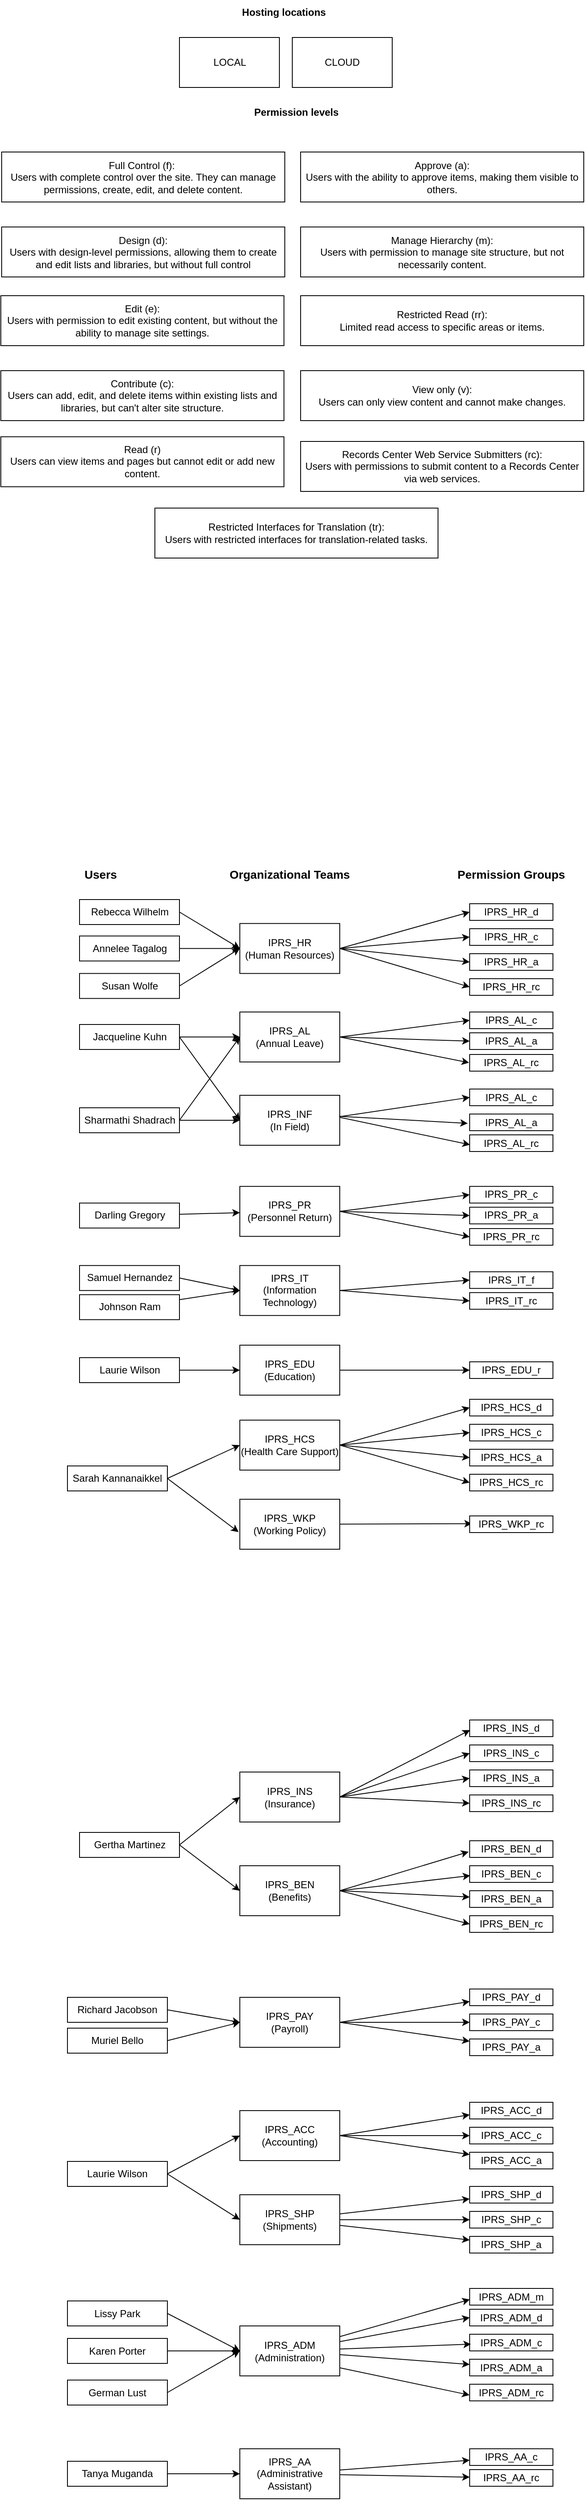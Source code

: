 <mxfile version="22.0.3" type="device">
  <diagram name="Page-1" id="D4wtFVfjafIrnCE79yRo">
    <mxGraphModel dx="1050" dy="655" grid="1" gridSize="10" guides="1" tooltips="1" connect="1" arrows="1" fold="1" page="1" pageScale="1" pageWidth="850" pageHeight="1100" math="0" shadow="0">
      <root>
        <mxCell id="0" />
        <mxCell id="1" parent="0" />
        <mxCell id="y3W_NTROxU9laTtbLP2f-2" value="Full Control (f):&amp;nbsp;&lt;br&gt;Users with complete control over the site. They can manage permissions, create, edit, and delete content." style="rounded=0;whiteSpace=wrap;html=1;" parent="1" vertex="1">
          <mxGeometry x="51" y="347.5" width="340" height="60" as="geometry" />
        </mxCell>
        <mxCell id="y3W_NTROxU9laTtbLP2f-3" value="Design (d):&lt;br&gt;Users with design-level permissions, allowing them to create and edit lists and libraries, but without full control" style="rounded=0;whiteSpace=wrap;html=1;" parent="1" vertex="1">
          <mxGeometry x="51" y="437.5" width="340" height="60" as="geometry" />
        </mxCell>
        <mxCell id="y3W_NTROxU9laTtbLP2f-4" value="Edit (e):&lt;br&gt;Users with permission to edit existing content, but without the ability to manage site settings." style="rounded=0;whiteSpace=wrap;html=1;" parent="1" vertex="1">
          <mxGeometry x="50" y="520" width="340" height="60" as="geometry" />
        </mxCell>
        <mxCell id="y3W_NTROxU9laTtbLP2f-5" value="Contribute (c):&lt;br&gt; Users can add, edit, and delete items within existing lists and libraries, but can&#39;t alter site structure." style="rounded=0;whiteSpace=wrap;html=1;" parent="1" vertex="1">
          <mxGeometry x="50" y="610" width="340" height="60" as="geometry" />
        </mxCell>
        <mxCell id="y3W_NTROxU9laTtbLP2f-6" value="Read (r)&lt;br&gt;Users can view items and pages but cannot edit or add new content." style="rounded=0;whiteSpace=wrap;html=1;" parent="1" vertex="1">
          <mxGeometry x="50" y="689.38" width="340" height="60" as="geometry" />
        </mxCell>
        <mxCell id="y3W_NTROxU9laTtbLP2f-7" value="Approve (a):&lt;br&gt;Users with the ability to approve items, making them visible to others." style="rounded=0;whiteSpace=wrap;html=1;" parent="1" vertex="1">
          <mxGeometry x="410" y="347.5" width="340" height="60" as="geometry" />
        </mxCell>
        <mxCell id="y3W_NTROxU9laTtbLP2f-8" value="Manage Hierarchy (m):&lt;br&gt;Users with permission to manage site structure, but not necessarily content." style="rounded=0;whiteSpace=wrap;html=1;" parent="1" vertex="1">
          <mxGeometry x="410" y="437.5" width="340" height="60" as="geometry" />
        </mxCell>
        <mxCell id="y3W_NTROxU9laTtbLP2f-9" value="Restricted Read (rr):&lt;br&gt;Limited read access to specific areas or items." style="rounded=0;whiteSpace=wrap;html=1;" parent="1" vertex="1">
          <mxGeometry x="410" y="520" width="340" height="60" as="geometry" />
        </mxCell>
        <mxCell id="y3W_NTROxU9laTtbLP2f-10" value="View only (v):&lt;br&gt;Users can only view content and cannot make changes." style="rounded=0;whiteSpace=wrap;html=1;" parent="1" vertex="1">
          <mxGeometry x="410" y="610" width="340" height="60" as="geometry" />
        </mxCell>
        <mxCell id="y3W_NTROxU9laTtbLP2f-11" value="Records Center Web Service Submitters (rc):&lt;br&gt;Users with permissions to submit content to a Records Center via web services." style="rounded=0;whiteSpace=wrap;html=1;" parent="1" vertex="1">
          <mxGeometry x="410" y="695" width="340" height="60" as="geometry" />
        </mxCell>
        <mxCell id="y3W_NTROxU9laTtbLP2f-12" value="Restricted Interfaces for Translation (tr):&lt;br&gt;Users with restricted interfaces for translation-related tasks." style="rounded=0;whiteSpace=wrap;html=1;" parent="1" vertex="1">
          <mxGeometry x="235" y="775" width="340" height="60" as="geometry" />
        </mxCell>
        <mxCell id="y3W_NTROxU9laTtbLP2f-79" style="rounded=0;orthogonalLoop=1;jettySize=auto;html=1;entryX=0;entryY=0.5;entryDx=0;entryDy=0;exitX=1;exitY=0.5;exitDx=0;exitDy=0;" parent="1" source="y3W_NTROxU9laTtbLP2f-18" target="y3W_NTROxU9laTtbLP2f-74" edge="1">
          <mxGeometry relative="1" as="geometry" />
        </mxCell>
        <mxCell id="y3W_NTROxU9laTtbLP2f-80" style="rounded=0;orthogonalLoop=1;jettySize=auto;html=1;exitX=1;exitY=0.5;exitDx=0;exitDy=0;entryX=0;entryY=0.5;entryDx=0;entryDy=0;entryPerimeter=0;" parent="1" source="y3W_NTROxU9laTtbLP2f-18" target="y3W_NTROxU9laTtbLP2f-75" edge="1">
          <mxGeometry relative="1" as="geometry">
            <mxPoint x="585" y="1295" as="targetPoint" />
          </mxGeometry>
        </mxCell>
        <mxCell id="y3W_NTROxU9laTtbLP2f-81" style="rounded=0;orthogonalLoop=1;jettySize=auto;html=1;entryX=0;entryY=0.5;entryDx=0;entryDy=0;exitX=1;exitY=0.5;exitDx=0;exitDy=0;entryPerimeter=0;" parent="1" source="y3W_NTROxU9laTtbLP2f-18" target="y3W_NTROxU9laTtbLP2f-76" edge="1">
          <mxGeometry relative="1" as="geometry" />
        </mxCell>
        <mxCell id="y3W_NTROxU9laTtbLP2f-18" value="IPRS_HR&lt;br&gt;(Human Resources)" style="rounded=0;whiteSpace=wrap;html=1;points=[[0,0.5,0,0,0],[1,0.5,0,0,0]];" parent="1" vertex="1">
          <mxGeometry x="337" y="1273.75" width="120" height="60" as="geometry" />
        </mxCell>
        <mxCell id="y3W_NTROxU9laTtbLP2f-19" value="Permission levels" style="text;html=1;strokeColor=none;fillColor=none;align=center;verticalAlign=middle;whiteSpace=wrap;rounded=0;fontStyle=1" parent="1" vertex="1">
          <mxGeometry x="345" y="285" width="120" height="30" as="geometry" />
        </mxCell>
        <mxCell id="y3W_NTROxU9laTtbLP2f-21" value="Organizational Teams" style="text;html=1;strokeColor=none;fillColor=none;align=center;verticalAlign=middle;whiteSpace=wrap;rounded=0;fontStyle=1;fontSize=14;" parent="1" vertex="1">
          <mxGeometry x="322" y="1200" width="150" height="30" as="geometry" />
        </mxCell>
        <mxCell id="y3W_NTROxU9laTtbLP2f-22" value="IPRS_AL&lt;br&gt;(Annual Leave)" style="rounded=0;whiteSpace=wrap;html=1;points=[[0,0.5,0,0,0],[1,0.5,0,0,0]];" parent="1" vertex="1">
          <mxGeometry x="337" y="1380" width="120" height="60" as="geometry" />
        </mxCell>
        <mxCell id="y3W_NTROxU9laTtbLP2f-102" style="rounded=0;orthogonalLoop=1;jettySize=auto;html=1;entryX=0;entryY=0.5;entryDx=0;entryDy=0;exitX=1;exitY=0.5;exitDx=0;exitDy=0;" parent="1" source="y3W_NTROxU9laTtbLP2f-24" target="y3W_NTROxU9laTtbLP2f-99" edge="1">
          <mxGeometry relative="1" as="geometry">
            <mxPoint x="458" y="1690" as="sourcePoint" />
          </mxGeometry>
        </mxCell>
        <mxCell id="y3W_NTROxU9laTtbLP2f-103" style="rounded=0;orthogonalLoop=1;jettySize=auto;html=1;entryX=0;entryY=0.5;entryDx=0;entryDy=0;exitX=1;exitY=0.5;exitDx=0;exitDy=0;exitPerimeter=0;" parent="1" source="y3W_NTROxU9laTtbLP2f-24" target="y3W_NTROxU9laTtbLP2f-100" edge="1">
          <mxGeometry relative="1" as="geometry">
            <mxPoint x="450" y="1620" as="sourcePoint" />
          </mxGeometry>
        </mxCell>
        <mxCell id="y3W_NTROxU9laTtbLP2f-104" style="rounded=0;orthogonalLoop=1;jettySize=auto;html=1;entryX=0;entryY=0.5;entryDx=0;entryDy=0;exitX=1;exitY=0.5;exitDx=0;exitDy=0;exitPerimeter=0;" parent="1" source="y3W_NTROxU9laTtbLP2f-24" target="y3W_NTROxU9laTtbLP2f-101" edge="1">
          <mxGeometry relative="1" as="geometry" />
        </mxCell>
        <mxCell id="y3W_NTROxU9laTtbLP2f-24" value="IPRS_PR&lt;br&gt;(Personnel Return)" style="rounded=0;whiteSpace=wrap;html=1;points=[[0,0.5,0,0,0],[1,0.5,0,0,0]];" parent="1" vertex="1">
          <mxGeometry x="337" y="1589.38" width="120" height="60" as="geometry" />
        </mxCell>
        <mxCell id="y3W_NTROxU9laTtbLP2f-106" style="rounded=0;orthogonalLoop=1;jettySize=auto;html=1;entryX=0;entryY=0.5;entryDx=0;entryDy=0;exitX=1;exitY=0.5;exitDx=0;exitDy=0;exitPerimeter=0;" parent="1" source="y3W_NTROxU9laTtbLP2f-25" target="x1B75hsggQtuE2KGZh8V-7" edge="1">
          <mxGeometry relative="1" as="geometry">
            <mxPoint x="578" y="1714.384" as="targetPoint" />
          </mxGeometry>
        </mxCell>
        <mxCell id="x1B75hsggQtuE2KGZh8V-10" style="rounded=0;orthogonalLoop=1;jettySize=auto;html=1;entryX=0;entryY=0.5;entryDx=0;entryDy=0;exitX=1;exitY=0.5;exitDx=0;exitDy=0;exitPerimeter=0;" parent="1" source="y3W_NTROxU9laTtbLP2f-25" target="x1B75hsggQtuE2KGZh8V-8" edge="1">
          <mxGeometry relative="1" as="geometry" />
        </mxCell>
        <mxCell id="y3W_NTROxU9laTtbLP2f-25" value="IPRS_IT&lt;br&gt;(Information Technology)" style="rounded=0;whiteSpace=wrap;html=1;points=[[0,0.5,0,0,0],[1,0.5,0,0,0]];" parent="1" vertex="1">
          <mxGeometry x="337" y="1684.38" width="120" height="60" as="geometry" />
        </mxCell>
        <mxCell id="y3W_NTROxU9laTtbLP2f-124" style="rounded=0;orthogonalLoop=1;jettySize=auto;html=1;entryX=0;entryY=0.5;entryDx=0;entryDy=0;exitX=1;exitY=0.5;exitDx=0;exitDy=0;" parent="1" source="y3W_NTROxU9laTtbLP2f-26" target="y3W_NTROxU9laTtbLP2f-120" edge="1">
          <mxGeometry relative="1" as="geometry" />
        </mxCell>
        <mxCell id="y3W_NTROxU9laTtbLP2f-125" style="rounded=0;orthogonalLoop=1;jettySize=auto;html=1;entryX=0;entryY=0.5;entryDx=0;entryDy=0;exitX=1;exitY=0.5;exitDx=0;exitDy=0;" parent="1" source="y3W_NTROxU9laTtbLP2f-26" target="y3W_NTROxU9laTtbLP2f-121" edge="1">
          <mxGeometry relative="1" as="geometry" />
        </mxCell>
        <mxCell id="y3W_NTROxU9laTtbLP2f-126" style="rounded=0;orthogonalLoop=1;jettySize=auto;html=1;entryX=0;entryY=0.5;entryDx=0;entryDy=0;exitX=1;exitY=0.5;exitDx=0;exitDy=0;" parent="1" source="y3W_NTROxU9laTtbLP2f-26" target="y3W_NTROxU9laTtbLP2f-122" edge="1">
          <mxGeometry relative="1" as="geometry" />
        </mxCell>
        <mxCell id="y3W_NTROxU9laTtbLP2f-26" value="IPRS_INS&lt;br&gt;(Insurance)" style="rounded=0;whiteSpace=wrap;html=1;points=[[0,0.5,0,0,0],[1,0.5,0,0,0]];" parent="1" vertex="1">
          <mxGeometry x="337" y="2292.5" width="120" height="60" as="geometry" />
        </mxCell>
        <mxCell id="y3W_NTROxU9laTtbLP2f-140" style="rounded=0;orthogonalLoop=1;jettySize=auto;html=1;entryX=0;entryY=0.75;entryDx=0;entryDy=0;exitX=1;exitY=0.5;exitDx=0;exitDy=0;exitPerimeter=0;" parent="1" source="y3W_NTROxU9laTtbLP2f-27" target="y3W_NTROxU9laTtbLP2f-136" edge="1">
          <mxGeometry relative="1" as="geometry" />
        </mxCell>
        <mxCell id="y3W_NTROxU9laTtbLP2f-141" style="rounded=0;orthogonalLoop=1;jettySize=auto;html=1;entryX=0;entryY=0.5;entryDx=0;entryDy=0;" parent="1" source="y3W_NTROxU9laTtbLP2f-27" target="y3W_NTROxU9laTtbLP2f-137" edge="1">
          <mxGeometry relative="1" as="geometry" />
        </mxCell>
        <mxCell id="y3W_NTROxU9laTtbLP2f-142" style="rounded=0;orthogonalLoop=1;jettySize=auto;html=1;exitX=1;exitY=0.5;exitDx=0;exitDy=0;exitPerimeter=0;" parent="1" source="y3W_NTROxU9laTtbLP2f-27" target="y3W_NTROxU9laTtbLP2f-138" edge="1">
          <mxGeometry relative="1" as="geometry" />
        </mxCell>
        <mxCell id="y3W_NTROxU9laTtbLP2f-27" value="IPRS_PAY&lt;br&gt;(Payroll)" style="rounded=0;whiteSpace=wrap;html=1;points=[[0,0.5,0,0,0],[1,0.5,0,0,0]];" parent="1" vertex="1">
          <mxGeometry x="337" y="2563" width="120" height="60" as="geometry" />
        </mxCell>
        <mxCell id="y3W_NTROxU9laTtbLP2f-67" style="rounded=0;orthogonalLoop=1;jettySize=auto;html=1;entryX=0.027;entryY=0.467;entryDx=0;entryDy=0;entryPerimeter=0;" parent="1" source="y3W_NTROxU9laTtbLP2f-30" target="y3W_NTROxU9laTtbLP2f-135" edge="1">
          <mxGeometry relative="1" as="geometry">
            <mxPoint x="508" y="2055.625" as="targetPoint" />
          </mxGeometry>
        </mxCell>
        <mxCell id="y3W_NTROxU9laTtbLP2f-30" value="IPRS_WKP&lt;br&gt;(Working Policy)" style="rounded=0;whiteSpace=wrap;html=1;points=[[0,0.5,0,0,0],[1,0.5,0,0,0]];" parent="1" vertex="1">
          <mxGeometry x="337" y="1965" width="120" height="60" as="geometry" />
        </mxCell>
        <mxCell id="y3W_NTROxU9laTtbLP2f-133" style="rounded=0;orthogonalLoop=1;jettySize=auto;html=1;exitX=1;exitY=0.5;exitDx=0;exitDy=0;exitPerimeter=0;" parent="1" source="y3W_NTROxU9laTtbLP2f-31" target="y3W_NTROxU9laTtbLP2f-129" edge="1">
          <mxGeometry relative="1" as="geometry" />
        </mxCell>
        <mxCell id="y3W_NTROxU9laTtbLP2f-134" style="rounded=0;orthogonalLoop=1;jettySize=auto;html=1;entryX=0;entryY=0.5;entryDx=0;entryDy=0;exitX=1;exitY=0.5;exitDx=0;exitDy=0;exitPerimeter=0;" parent="1" source="y3W_NTROxU9laTtbLP2f-31" target="y3W_NTROxU9laTtbLP2f-130" edge="1">
          <mxGeometry relative="1" as="geometry" />
        </mxCell>
        <mxCell id="y3W_NTROxU9laTtbLP2f-31" value="IPRS_BEN&lt;br&gt;(Benefits)" style="rounded=0;whiteSpace=wrap;html=1;points=[[0,0.5,0,0,0],[1,0.5,0,0,0]];" parent="1" vertex="1">
          <mxGeometry x="337" y="2405" width="120" height="60" as="geometry" />
        </mxCell>
        <mxCell id="y3W_NTROxU9laTtbLP2f-60" style="rounded=0;orthogonalLoop=1;jettySize=auto;html=1;strokeColor=default;" parent="1" source="y3W_NTROxU9laTtbLP2f-32" target="y3W_NTROxU9laTtbLP2f-107" edge="1">
          <mxGeometry relative="1" as="geometry">
            <mxPoint x="558" y="1888.75" as="targetPoint" />
          </mxGeometry>
        </mxCell>
        <mxCell id="y3W_NTROxU9laTtbLP2f-32" value="IPRS_EDU&lt;br&gt;(Education)" style="rounded=0;whiteSpace=wrap;html=1;points=[[0,0.5,0,0,0],[1,0.5,0,0,0]];" parent="1" vertex="1">
          <mxGeometry x="337" y="1780" width="120" height="60" as="geometry" />
        </mxCell>
        <mxCell id="y3W_NTROxU9laTtbLP2f-35" value="Permission Groups" style="text;html=1;strokeColor=none;fillColor=none;align=center;verticalAlign=middle;whiteSpace=wrap;rounded=0;fontStyle=1;fontSize=14;" parent="1" vertex="1">
          <mxGeometry x="588" y="1200" width="150" height="30" as="geometry" />
        </mxCell>
        <mxCell id="y3W_NTROxU9laTtbLP2f-92" style="rounded=0;orthogonalLoop=1;jettySize=auto;html=1;entryX=0;entryY=0.5;entryDx=0;entryDy=0;exitX=1.001;exitY=0.428;exitDx=0;exitDy=0;exitPerimeter=0;" parent="1" source="y3W_NTROxU9laTtbLP2f-42" target="y3W_NTROxU9laTtbLP2f-88" edge="1">
          <mxGeometry relative="1" as="geometry" />
        </mxCell>
        <mxCell id="y3W_NTROxU9laTtbLP2f-94" style="rounded=0;orthogonalLoop=1;jettySize=auto;html=1;entryX=0.003;entryY=0.592;entryDx=0;entryDy=0;entryPerimeter=0;exitX=1.002;exitY=0.442;exitDx=0;exitDy=0;exitPerimeter=0;" parent="1" source="y3W_NTROxU9laTtbLP2f-42" target="y3W_NTROxU9laTtbLP2f-90" edge="1">
          <mxGeometry relative="1" as="geometry" />
        </mxCell>
        <mxCell id="y3W_NTROxU9laTtbLP2f-42" value="IPRS_INF&lt;br&gt;(In Field)" style="rounded=0;whiteSpace=wrap;html=1;points=[[0,0.5,0,0,0],[1,0.5,0,0,0]];" parent="1" vertex="1">
          <mxGeometry x="337" y="1480" width="120" height="60" as="geometry" />
        </mxCell>
        <mxCell id="y3W_NTROxU9laTtbLP2f-112" style="rounded=0;orthogonalLoop=1;jettySize=auto;html=1;exitX=1;exitY=0.5;exitDx=0;exitDy=0;exitPerimeter=0;entryX=0;entryY=0.5;entryDx=0;entryDy=0;" parent="1" source="y3W_NTROxU9laTtbLP2f-57" target="y3W_NTROxU9laTtbLP2f-108" edge="1">
          <mxGeometry relative="1" as="geometry" />
        </mxCell>
        <mxCell id="y3W_NTROxU9laTtbLP2f-113" style="rounded=0;orthogonalLoop=1;jettySize=auto;html=1;entryX=0;entryY=0.5;entryDx=0;entryDy=0;exitX=1;exitY=0.5;exitDx=0;exitDy=0;exitPerimeter=0;" parent="1" source="y3W_NTROxU9laTtbLP2f-57" target="y3W_NTROxU9laTtbLP2f-109" edge="1">
          <mxGeometry relative="1" as="geometry" />
        </mxCell>
        <mxCell id="y3W_NTROxU9laTtbLP2f-114" style="rounded=0;orthogonalLoop=1;jettySize=auto;html=1;entryX=0;entryY=0.5;entryDx=0;entryDy=0;exitX=1;exitY=0.5;exitDx=0;exitDy=0;exitPerimeter=0;" parent="1" source="y3W_NTROxU9laTtbLP2f-57" target="y3W_NTROxU9laTtbLP2f-110" edge="1">
          <mxGeometry relative="1" as="geometry" />
        </mxCell>
        <mxCell id="y3W_NTROxU9laTtbLP2f-115" style="rounded=0;orthogonalLoop=1;jettySize=auto;html=1;entryX=0;entryY=0.5;entryDx=0;entryDy=0;exitX=1;exitY=0.5;exitDx=0;exitDy=0;exitPerimeter=0;" parent="1" source="y3W_NTROxU9laTtbLP2f-57" target="y3W_NTROxU9laTtbLP2f-111" edge="1">
          <mxGeometry relative="1" as="geometry" />
        </mxCell>
        <mxCell id="y3W_NTROxU9laTtbLP2f-57" value="IPRS_HCS&lt;br&gt;(Health Care Support)" style="rounded=0;whiteSpace=wrap;html=1;points=[[0,0.5,0,0,0],[1,0.5,0,0,0]];" parent="1" vertex="1">
          <mxGeometry x="337" y="1870" width="120" height="60" as="geometry" />
        </mxCell>
        <mxCell id="y3W_NTROxU9laTtbLP2f-74" value="IPRS_HR_d" style="rounded=0;whiteSpace=wrap;html=1;points=[[0,0.5,0,0,0]];" parent="1" vertex="1">
          <mxGeometry x="613" y="1250" width="100" height="20" as="geometry" />
        </mxCell>
        <mxCell id="y3W_NTROxU9laTtbLP2f-75" value="IPRS_HR_c" style="rounded=0;whiteSpace=wrap;html=1;points=[[0,0.5,0,0,0]];" parent="1" vertex="1">
          <mxGeometry x="613" y="1280" width="100" height="20" as="geometry" />
        </mxCell>
        <mxCell id="y3W_NTROxU9laTtbLP2f-76" value="IPRS_HR_a" style="rounded=0;whiteSpace=wrap;html=1;points=[[0,0.5,0,0,0]];" parent="1" vertex="1">
          <mxGeometry x="613" y="1310" width="100" height="20" as="geometry" />
        </mxCell>
        <mxCell id="y3W_NTROxU9laTtbLP2f-77" value="IPRS_HR_rc" style="rounded=0;whiteSpace=wrap;html=1;points=[[0,0.5,0,0,0]];" parent="1" vertex="1">
          <mxGeometry x="613" y="1340" width="100" height="20" as="geometry" />
        </mxCell>
        <mxCell id="y3W_NTROxU9laTtbLP2f-82" style="rounded=0;orthogonalLoop=1;jettySize=auto;html=1;exitX=1;exitY=0.5;exitDx=0;exitDy=0;entryX=0;entryY=0.5;entryDx=0;entryDy=0;entryPerimeter=0;" parent="1" source="y3W_NTROxU9laTtbLP2f-18" target="y3W_NTROxU9laTtbLP2f-77" edge="1">
          <mxGeometry relative="1" as="geometry" />
        </mxCell>
        <mxCell id="y3W_NTROxU9laTtbLP2f-83" value="IPRS_AL_c" style="rounded=0;whiteSpace=wrap;html=1;points=[[0,0.5,0,0,0]];" parent="1" vertex="1">
          <mxGeometry x="613" y="1380" width="100" height="20" as="geometry" />
        </mxCell>
        <mxCell id="y3W_NTROxU9laTtbLP2f-84" value="IPRS_AL_a" style="rounded=0;whiteSpace=wrap;html=1;points=[[0,0.5,0,0,0]];" parent="1" vertex="1">
          <mxGeometry x="613" y="1405" width="100" height="20" as="geometry" />
        </mxCell>
        <mxCell id="y3W_NTROxU9laTtbLP2f-85" value="IPRS_AL_rc" style="rounded=0;whiteSpace=wrap;html=1;points=[[0,0.5,0,0,0]];" parent="1" vertex="1">
          <mxGeometry x="613" y="1431" width="100" height="20" as="geometry" />
        </mxCell>
        <mxCell id="y3W_NTROxU9laTtbLP2f-88" value="IPRS_AL_c" style="rounded=0;whiteSpace=wrap;html=1;" parent="1" vertex="1">
          <mxGeometry x="613" y="1472.5" width="100" height="20" as="geometry" />
        </mxCell>
        <mxCell id="y3W_NTROxU9laTtbLP2f-89" value="IPRS_AL_a" style="rounded=0;whiteSpace=wrap;html=1;" parent="1" vertex="1">
          <mxGeometry x="613" y="1502.5" width="100" height="20" as="geometry" />
        </mxCell>
        <mxCell id="y3W_NTROxU9laTtbLP2f-90" value="IPRS_AL_rc" style="rounded=0;whiteSpace=wrap;html=1;" parent="1" vertex="1">
          <mxGeometry x="613" y="1527.5" width="100" height="20" as="geometry" />
        </mxCell>
        <mxCell id="y3W_NTROxU9laTtbLP2f-93" style="rounded=0;orthogonalLoop=1;jettySize=auto;html=1;entryX=-0.023;entryY=0.56;entryDx=0;entryDy=0;entryPerimeter=0;exitX=0.993;exitY=0.42;exitDx=0;exitDy=0;exitPerimeter=0;" parent="1" source="y3W_NTROxU9laTtbLP2f-42" target="y3W_NTROxU9laTtbLP2f-89" edge="1">
          <mxGeometry relative="1" as="geometry">
            <mxPoint x="458" y="1510" as="sourcePoint" />
          </mxGeometry>
        </mxCell>
        <mxCell id="y3W_NTROxU9laTtbLP2f-95" value="Hosting locations" style="text;html=1;strokeColor=none;fillColor=none;align=center;verticalAlign=middle;whiteSpace=wrap;rounded=0;fontStyle=1" parent="1" vertex="1">
          <mxGeometry x="315" y="165" width="150" height="30" as="geometry" />
        </mxCell>
        <mxCell id="y3W_NTROxU9laTtbLP2f-96" value="LOCAL" style="rounded=0;whiteSpace=wrap;html=1;" parent="1" vertex="1">
          <mxGeometry x="264.5" y="210" width="120" height="60" as="geometry" />
        </mxCell>
        <mxCell id="y3W_NTROxU9laTtbLP2f-97" value="CLOUD" style="rounded=0;whiteSpace=wrap;html=1;" parent="1" vertex="1">
          <mxGeometry x="400" y="210" width="120" height="60" as="geometry" />
        </mxCell>
        <mxCell id="y3W_NTROxU9laTtbLP2f-99" value="IPRS_PR_c" style="rounded=0;whiteSpace=wrap;html=1;points=[[0,0.5,0,0,0]];" parent="1" vertex="1">
          <mxGeometry x="613" y="1589.38" width="100" height="20" as="geometry" />
        </mxCell>
        <mxCell id="y3W_NTROxU9laTtbLP2f-100" value="IPRS_PR_a" style="rounded=0;whiteSpace=wrap;html=1;points=[[0,0.5,0,0,0]];" parent="1" vertex="1">
          <mxGeometry x="613" y="1614.38" width="100" height="20" as="geometry" />
        </mxCell>
        <mxCell id="y3W_NTROxU9laTtbLP2f-101" value="IPRS_PR_rc" style="rounded=0;whiteSpace=wrap;html=1;points=[[0,0.5,0,0,0]];" parent="1" vertex="1">
          <mxGeometry x="613" y="1640" width="100" height="20" as="geometry" />
        </mxCell>
        <mxCell id="y3W_NTROxU9laTtbLP2f-107" value="IPRS_EDU_r" style="rounded=0;whiteSpace=wrap;html=1;points=[[0,0.5,0,0,0]];" parent="1" vertex="1">
          <mxGeometry x="613" y="1800" width="100" height="20" as="geometry" />
        </mxCell>
        <mxCell id="y3W_NTROxU9laTtbLP2f-108" value="IPRS_HCS_d" style="rounded=0;whiteSpace=wrap;html=1;points=[[0,0.5,0,0,0]];" parent="1" vertex="1">
          <mxGeometry x="613" y="1845" width="100" height="20" as="geometry" />
        </mxCell>
        <mxCell id="y3W_NTROxU9laTtbLP2f-109" value="IPRS_HCS_c" style="rounded=0;whiteSpace=wrap;html=1;points=[[0,0.5,0,0,0]];" parent="1" vertex="1">
          <mxGeometry x="613" y="1875" width="100" height="20" as="geometry" />
        </mxCell>
        <mxCell id="y3W_NTROxU9laTtbLP2f-110" value="IPRS_HCS_a" style="rounded=0;whiteSpace=wrap;html=1;points=[[0,0.5,0,0,0]];" parent="1" vertex="1">
          <mxGeometry x="613" y="1905" width="100" height="20" as="geometry" />
        </mxCell>
        <mxCell id="y3W_NTROxU9laTtbLP2f-111" value="IPRS_HCS_rc" style="rounded=0;whiteSpace=wrap;html=1;points=[[0,0.5,0,0,0]];" parent="1" vertex="1">
          <mxGeometry x="613" y="1935" width="100" height="20" as="geometry" />
        </mxCell>
        <mxCell id="y3W_NTROxU9laTtbLP2f-119" value="IPRS_INS_d" style="rounded=0;whiteSpace=wrap;html=1;" parent="1" vertex="1">
          <mxGeometry x="613" y="2230" width="100" height="20" as="geometry" />
        </mxCell>
        <mxCell id="y3W_NTROxU9laTtbLP2f-120" value="IPRS_INS_c" style="rounded=0;whiteSpace=wrap;html=1;" parent="1" vertex="1">
          <mxGeometry x="613" y="2260" width="100" height="20" as="geometry" />
        </mxCell>
        <mxCell id="y3W_NTROxU9laTtbLP2f-121" value="IPRS_INS_a" style="rounded=0;whiteSpace=wrap;html=1;" parent="1" vertex="1">
          <mxGeometry x="613" y="2290" width="100" height="20" as="geometry" />
        </mxCell>
        <mxCell id="y3W_NTROxU9laTtbLP2f-122" value="IPRS_INS_rc" style="rounded=0;whiteSpace=wrap;html=1;" parent="1" vertex="1">
          <mxGeometry x="613" y="2320" width="100" height="20" as="geometry" />
        </mxCell>
        <mxCell id="y3W_NTROxU9laTtbLP2f-123" style="rounded=0;orthogonalLoop=1;jettySize=auto;html=1;entryX=0.004;entryY=0.608;entryDx=0;entryDy=0;entryPerimeter=0;exitX=1;exitY=0.5;exitDx=0;exitDy=0;" parent="1" source="y3W_NTROxU9laTtbLP2f-26" target="y3W_NTROxU9laTtbLP2f-119" edge="1">
          <mxGeometry relative="1" as="geometry" />
        </mxCell>
        <mxCell id="y3W_NTROxU9laTtbLP2f-127" value="IPRS_BEN_d" style="rounded=0;whiteSpace=wrap;html=1;" parent="1" vertex="1">
          <mxGeometry x="613" y="2375" width="100" height="20" as="geometry" />
        </mxCell>
        <mxCell id="y3W_NTROxU9laTtbLP2f-128" value="IPRS_BEN_c" style="rounded=0;whiteSpace=wrap;html=1;" parent="1" vertex="1">
          <mxGeometry x="613" y="2405" width="100" height="20" as="geometry" />
        </mxCell>
        <mxCell id="y3W_NTROxU9laTtbLP2f-129" value="IPRS_BEN_a" style="rounded=0;whiteSpace=wrap;html=1;" parent="1" vertex="1">
          <mxGeometry x="613" y="2435" width="100" height="20" as="geometry" />
        </mxCell>
        <mxCell id="y3W_NTROxU9laTtbLP2f-130" value="IPRS_BEN_rc" style="rounded=0;whiteSpace=wrap;html=1;" parent="1" vertex="1">
          <mxGeometry x="613" y="2465" width="100" height="20" as="geometry" />
        </mxCell>
        <mxCell id="y3W_NTROxU9laTtbLP2f-131" style="rounded=0;orthogonalLoop=1;jettySize=auto;html=1;entryX=-0.013;entryY=0.664;entryDx=0;entryDy=0;entryPerimeter=0;exitX=1;exitY=0.5;exitDx=0;exitDy=0;exitPerimeter=0;" parent="1" source="y3W_NTROxU9laTtbLP2f-31" target="y3W_NTROxU9laTtbLP2f-127" edge="1">
          <mxGeometry relative="1" as="geometry" />
        </mxCell>
        <mxCell id="y3W_NTROxU9laTtbLP2f-132" style="rounded=0;orthogonalLoop=1;jettySize=auto;html=1;entryX=0.007;entryY=0.594;entryDx=0;entryDy=0;entryPerimeter=0;exitX=1;exitY=0.5;exitDx=0;exitDy=0;exitPerimeter=0;" parent="1" source="y3W_NTROxU9laTtbLP2f-31" target="y3W_NTROxU9laTtbLP2f-128" edge="1">
          <mxGeometry relative="1" as="geometry" />
        </mxCell>
        <mxCell id="y3W_NTROxU9laTtbLP2f-135" value="IPRS_WKP_rc" style="rounded=0;whiteSpace=wrap;html=1;points=[[0,0.5,0,0,0]];" parent="1" vertex="1">
          <mxGeometry x="613" y="1985" width="100" height="20" as="geometry" />
        </mxCell>
        <mxCell id="y3W_NTROxU9laTtbLP2f-136" value="IPRS_PAY_d" style="rounded=0;whiteSpace=wrap;html=1;" parent="1" vertex="1">
          <mxGeometry x="613" y="2553" width="100" height="20" as="geometry" />
        </mxCell>
        <mxCell id="y3W_NTROxU9laTtbLP2f-137" value="IPRS_PAY_c" style="rounded=0;whiteSpace=wrap;html=1;" parent="1" vertex="1">
          <mxGeometry x="613" y="2583" width="100" height="20" as="geometry" />
        </mxCell>
        <mxCell id="y3W_NTROxU9laTtbLP2f-138" value="IPRS_PAY_a" style="rounded=0;whiteSpace=wrap;html=1;" parent="1" vertex="1">
          <mxGeometry x="613" y="2613" width="100" height="20" as="geometry" />
        </mxCell>
        <mxCell id="y3W_NTROxU9laTtbLP2f-143" style="rounded=0;orthogonalLoop=1;jettySize=auto;html=1;entryX=0;entryY=0.75;entryDx=0;entryDy=0;exitX=1;exitY=0.5;exitDx=0;exitDy=0;exitPerimeter=0;" parent="1" source="y3W_NTROxU9laTtbLP2f-146" target="y3W_NTROxU9laTtbLP2f-147" edge="1">
          <mxGeometry relative="1" as="geometry" />
        </mxCell>
        <mxCell id="y3W_NTROxU9laTtbLP2f-144" style="rounded=0;orthogonalLoop=1;jettySize=auto;html=1;entryX=0;entryY=0.5;entryDx=0;entryDy=0;exitX=1;exitY=0.5;exitDx=0;exitDy=0;exitPerimeter=0;" parent="1" source="y3W_NTROxU9laTtbLP2f-146" target="y3W_NTROxU9laTtbLP2f-148" edge="1">
          <mxGeometry relative="1" as="geometry" />
        </mxCell>
        <mxCell id="y3W_NTROxU9laTtbLP2f-145" style="rounded=0;orthogonalLoop=1;jettySize=auto;html=1;exitX=1;exitY=0.5;exitDx=0;exitDy=0;exitPerimeter=0;" parent="1" source="y3W_NTROxU9laTtbLP2f-146" target="y3W_NTROxU9laTtbLP2f-149" edge="1">
          <mxGeometry relative="1" as="geometry" />
        </mxCell>
        <mxCell id="y3W_NTROxU9laTtbLP2f-146" value="IPRS_ACC&lt;br&gt;(Accounting)" style="rounded=0;whiteSpace=wrap;html=1;points=[[0,0.25,0,0,0],[0,0.5,0,0,0],[1,0.25,0,0,0],[1,0.5,0,0,0]];" parent="1" vertex="1">
          <mxGeometry x="337" y="2699" width="120" height="60" as="geometry" />
        </mxCell>
        <mxCell id="y3W_NTROxU9laTtbLP2f-147" value="IPRS_ACC_d" style="rounded=0;whiteSpace=wrap;html=1;" parent="1" vertex="1">
          <mxGeometry x="613" y="2689" width="100" height="20" as="geometry" />
        </mxCell>
        <mxCell id="y3W_NTROxU9laTtbLP2f-148" value="IPRS_ACC_c" style="rounded=0;whiteSpace=wrap;html=1;" parent="1" vertex="1">
          <mxGeometry x="613" y="2719" width="100" height="20" as="geometry" />
        </mxCell>
        <mxCell id="y3W_NTROxU9laTtbLP2f-149" value="IPRS_ACC_a" style="rounded=0;whiteSpace=wrap;html=1;" parent="1" vertex="1">
          <mxGeometry x="613" y="2749" width="100" height="20" as="geometry" />
        </mxCell>
        <mxCell id="y3W_NTROxU9laTtbLP2f-150" style="rounded=0;orthogonalLoop=1;jettySize=auto;html=1;entryX=0;entryY=0.75;entryDx=0;entryDy=0;" parent="1" source="y3W_NTROxU9laTtbLP2f-153" target="y3W_NTROxU9laTtbLP2f-154" edge="1">
          <mxGeometry relative="1" as="geometry" />
        </mxCell>
        <mxCell id="y3W_NTROxU9laTtbLP2f-151" style="rounded=0;orthogonalLoop=1;jettySize=auto;html=1;entryX=0;entryY=0.5;entryDx=0;entryDy=0;" parent="1" source="y3W_NTROxU9laTtbLP2f-153" target="y3W_NTROxU9laTtbLP2f-155" edge="1">
          <mxGeometry relative="1" as="geometry" />
        </mxCell>
        <mxCell id="y3W_NTROxU9laTtbLP2f-152" style="rounded=0;orthogonalLoop=1;jettySize=auto;html=1;" parent="1" source="y3W_NTROxU9laTtbLP2f-153" target="y3W_NTROxU9laTtbLP2f-156" edge="1">
          <mxGeometry relative="1" as="geometry" />
        </mxCell>
        <mxCell id="y3W_NTROxU9laTtbLP2f-153" value="IPRS_SHP&lt;br&gt;(Shipments)" style="rounded=0;whiteSpace=wrap;html=1;points=[[0,0.5,0,0,0],[1,0.5,0,0,0]];" parent="1" vertex="1">
          <mxGeometry x="337" y="2800" width="120" height="60" as="geometry" />
        </mxCell>
        <mxCell id="y3W_NTROxU9laTtbLP2f-154" value="IPRS_SHP_d" style="rounded=0;whiteSpace=wrap;html=1;" parent="1" vertex="1">
          <mxGeometry x="613" y="2790" width="100" height="20" as="geometry" />
        </mxCell>
        <mxCell id="y3W_NTROxU9laTtbLP2f-155" value="IPRS_SHP_c" style="rounded=0;whiteSpace=wrap;html=1;" parent="1" vertex="1">
          <mxGeometry x="613" y="2820" width="100" height="20" as="geometry" />
        </mxCell>
        <mxCell id="y3W_NTROxU9laTtbLP2f-156" value="IPRS_SHP_a" style="rounded=0;whiteSpace=wrap;html=1;" parent="1" vertex="1">
          <mxGeometry x="613" y="2850" width="100" height="20" as="geometry" />
        </mxCell>
        <mxCell id="y3W_NTROxU9laTtbLP2f-158" value="Users" style="text;html=1;strokeColor=none;fillColor=none;align=center;verticalAlign=middle;whiteSpace=wrap;rounded=0;fontStyle=1;fontSize=14;" parent="1" vertex="1">
          <mxGeometry x="144.5" y="1210" width="50" height="10" as="geometry" />
        </mxCell>
        <mxCell id="y3W_NTROxU9laTtbLP2f-164" style="rounded=0;orthogonalLoop=1;jettySize=auto;html=1;entryX=0;entryY=0.5;entryDx=0;entryDy=0;exitX=1;exitY=0.5;exitDx=0;exitDy=0;" parent="1" source="y3W_NTROxU9laTtbLP2f-160" target="y3W_NTROxU9laTtbLP2f-18" edge="1">
          <mxGeometry relative="1" as="geometry">
            <mxPoint x="248" y="1280" as="sourcePoint" />
          </mxGeometry>
        </mxCell>
        <mxCell id="y3W_NTROxU9laTtbLP2f-160" value="Rebecca Wilhelm" style="rounded=0;whiteSpace=wrap;html=1;points=[[1,0.5,0,0,0]];" parent="1" vertex="1">
          <mxGeometry x="144.5" y="1245" width="120" height="30" as="geometry" />
        </mxCell>
        <mxCell id="y3W_NTROxU9laTtbLP2f-165" style="rounded=0;orthogonalLoop=1;jettySize=auto;html=1;entryX=0;entryY=0.5;entryDx=0;entryDy=0;exitX=1;exitY=0.5;exitDx=0;exitDy=0;" parent="1" source="y3W_NTROxU9laTtbLP2f-161" target="y3W_NTROxU9laTtbLP2f-18" edge="1">
          <mxGeometry relative="1" as="geometry" />
        </mxCell>
        <mxCell id="y3W_NTROxU9laTtbLP2f-161" value="Annelee Tagalog" style="rounded=0;whiteSpace=wrap;html=1;points=[[1,0.5,0,0,0]];" parent="1" vertex="1">
          <mxGeometry x="144.5" y="1288.75" width="120" height="30" as="geometry" />
        </mxCell>
        <mxCell id="y3W_NTROxU9laTtbLP2f-166" style="rounded=0;orthogonalLoop=1;jettySize=auto;html=1;entryX=0;entryY=0.5;entryDx=0;entryDy=0;exitX=1;exitY=0.5;exitDx=0;exitDy=0;exitPerimeter=0;" parent="1" source="y3W_NTROxU9laTtbLP2f-162" target="y3W_NTROxU9laTtbLP2f-18" edge="1">
          <mxGeometry relative="1" as="geometry" />
        </mxCell>
        <mxCell id="y3W_NTROxU9laTtbLP2f-162" value="Susan Wolfe" style="rounded=0;whiteSpace=wrap;html=1;points=[[1,0.5,0,0,0]];" parent="1" vertex="1">
          <mxGeometry x="144.5" y="1333.75" width="120" height="30" as="geometry" />
        </mxCell>
        <mxCell id="y3W_NTROxU9laTtbLP2f-169" style="rounded=0;orthogonalLoop=1;jettySize=auto;html=1;" parent="1" source="y3W_NTROxU9laTtbLP2f-167" target="y3W_NTROxU9laTtbLP2f-22" edge="1">
          <mxGeometry relative="1" as="geometry" />
        </mxCell>
        <mxCell id="y3W_NTROxU9laTtbLP2f-167" value="Jacqueline Kuhn" style="rounded=0;whiteSpace=wrap;html=1;" parent="1" vertex="1">
          <mxGeometry x="144.5" y="1395" width="120" height="30" as="geometry" />
        </mxCell>
        <mxCell id="y3W_NTROxU9laTtbLP2f-171" style="rounded=0;orthogonalLoop=1;jettySize=auto;html=1;entryX=0;entryY=0.5;entryDx=0;entryDy=0;entryPerimeter=0;" parent="1" source="y3W_NTROxU9laTtbLP2f-168" target="y3W_NTROxU9laTtbLP2f-42" edge="1">
          <mxGeometry relative="1" as="geometry">
            <mxPoint x="330" y="1510" as="targetPoint" />
          </mxGeometry>
        </mxCell>
        <mxCell id="y3W_NTROxU9laTtbLP2f-172" style="rounded=0;orthogonalLoop=1;jettySize=auto;html=1;entryX=0;entryY=0.5;entryDx=0;entryDy=0;exitX=1;exitY=0.5;exitDx=0;exitDy=0;" parent="1" source="y3W_NTROxU9laTtbLP2f-168" target="y3W_NTROxU9laTtbLP2f-22" edge="1">
          <mxGeometry relative="1" as="geometry" />
        </mxCell>
        <mxCell id="y3W_NTROxU9laTtbLP2f-168" value="Sharmathi Shadrach" style="rounded=0;whiteSpace=wrap;html=1;points=[[1,0.5,0,0,0]];" parent="1" vertex="1">
          <mxGeometry x="144.5" y="1495" width="120" height="30" as="geometry" />
        </mxCell>
        <mxCell id="y3W_NTROxU9laTtbLP2f-170" style="rounded=0;orthogonalLoop=1;jettySize=auto;html=1;entryX=0;entryY=0.5;entryDx=0;entryDy=0;entryPerimeter=0;exitX=1;exitY=0.5;exitDx=0;exitDy=0;" parent="1" source="y3W_NTROxU9laTtbLP2f-167" target="y3W_NTROxU9laTtbLP2f-42" edge="1">
          <mxGeometry relative="1" as="geometry" />
        </mxCell>
        <mxCell id="y3W_NTROxU9laTtbLP2f-174" style="rounded=0;orthogonalLoop=1;jettySize=auto;html=1;" parent="1" source="y3W_NTROxU9laTtbLP2f-173" target="y3W_NTROxU9laTtbLP2f-24" edge="1">
          <mxGeometry relative="1" as="geometry" />
        </mxCell>
        <mxCell id="y3W_NTROxU9laTtbLP2f-173" value="Darling Gregory" style="rounded=0;whiteSpace=wrap;html=1;" parent="1" vertex="1">
          <mxGeometry x="144.5" y="1609.38" width="120" height="30" as="geometry" />
        </mxCell>
        <mxCell id="y3W_NTROxU9laTtbLP2f-178" style="rounded=0;orthogonalLoop=1;jettySize=auto;html=1;exitX=1;exitY=0.5;exitDx=0;exitDy=0;exitPerimeter=0;entryX=0;entryY=0.5;entryDx=0;entryDy=0;entryPerimeter=0;" parent="1" source="y3W_NTROxU9laTtbLP2f-176" target="y3W_NTROxU9laTtbLP2f-25" edge="1">
          <mxGeometry relative="1" as="geometry">
            <mxPoint x="320" y="1710" as="targetPoint" />
          </mxGeometry>
        </mxCell>
        <mxCell id="y3W_NTROxU9laTtbLP2f-176" value="Samuel Hernandez" style="rounded=0;whiteSpace=wrap;html=1;points=[[1,0.5,0,0,0]];" parent="1" vertex="1">
          <mxGeometry x="144.5" y="1684.38" width="120" height="30" as="geometry" />
        </mxCell>
        <mxCell id="y3W_NTROxU9laTtbLP2f-179" style="rounded=0;orthogonalLoop=1;jettySize=auto;html=1;entryX=0;entryY=0.5;entryDx=0;entryDy=0;entryPerimeter=0;" parent="1" source="y3W_NTROxU9laTtbLP2f-177" target="y3W_NTROxU9laTtbLP2f-25" edge="1">
          <mxGeometry relative="1" as="geometry" />
        </mxCell>
        <mxCell id="y3W_NTROxU9laTtbLP2f-177" value="Johnson Ram" style="rounded=0;whiteSpace=wrap;html=1;" parent="1" vertex="1">
          <mxGeometry x="144.5" y="1719.38" width="120" height="30" as="geometry" />
        </mxCell>
        <mxCell id="y3W_NTROxU9laTtbLP2f-182" style="rounded=0;orthogonalLoop=1;jettySize=auto;html=1;exitX=1;exitY=0.5;exitDx=0;exitDy=0;entryX=0;entryY=0.5;entryDx=0;entryDy=0;entryPerimeter=0;" parent="1" source="y3W_NTROxU9laTtbLP2f-180" target="y3W_NTROxU9laTtbLP2f-57" edge="1">
          <mxGeometry relative="1" as="geometry" />
        </mxCell>
        <mxCell id="y3W_NTROxU9laTtbLP2f-180" value="Sarah Kannanaikkel" style="rounded=0;whiteSpace=wrap;html=1;points=[[1,0.5,0,0,0]];" parent="1" vertex="1">
          <mxGeometry x="130" y="1925" width="120" height="30" as="geometry" />
        </mxCell>
        <mxCell id="y3W_NTROxU9laTtbLP2f-184" style="rounded=0;orthogonalLoop=1;jettySize=auto;html=1;entryX=0;entryY=0.5;entryDx=0;entryDy=0;exitX=1;exitY=0.5;exitDx=0;exitDy=0;" parent="1" source="y3W_NTROxU9laTtbLP2f-183" target="y3W_NTROxU9laTtbLP2f-26" edge="1">
          <mxGeometry relative="1" as="geometry" />
        </mxCell>
        <mxCell id="y3W_NTROxU9laTtbLP2f-185" style="rounded=0;orthogonalLoop=1;jettySize=auto;html=1;exitX=1;exitY=0.5;exitDx=0;exitDy=0;entryX=0;entryY=0.5;entryDx=0;entryDy=0;entryPerimeter=0;" parent="1" source="y3W_NTROxU9laTtbLP2f-183" target="y3W_NTROxU9laTtbLP2f-31" edge="1">
          <mxGeometry relative="1" as="geometry" />
        </mxCell>
        <mxCell id="y3W_NTROxU9laTtbLP2f-183" value="Gertha Martinez" style="rounded=0;whiteSpace=wrap;html=1;points=[[1,0.5,0,0,0]];" parent="1" vertex="1">
          <mxGeometry x="144.5" y="2365" width="120" height="30" as="geometry" />
        </mxCell>
        <mxCell id="y3W_NTROxU9laTtbLP2f-186" style="rounded=0;orthogonalLoop=1;jettySize=auto;html=1;entryX=-0.012;entryY=0.657;entryDx=0;entryDy=0;entryPerimeter=0;exitX=1;exitY=0.5;exitDx=0;exitDy=0;" parent="1" source="y3W_NTROxU9laTtbLP2f-180" target="y3W_NTROxU9laTtbLP2f-30" edge="1">
          <mxGeometry relative="1" as="geometry" />
        </mxCell>
        <mxCell id="y3W_NTROxU9laTtbLP2f-189" style="rounded=0;orthogonalLoop=1;jettySize=auto;html=1;entryX=0;entryY=0.5;entryDx=0;entryDy=0;entryPerimeter=0;exitX=1;exitY=0.5;exitDx=0;exitDy=0;exitPerimeter=0;" parent="1" source="y3W_NTROxU9laTtbLP2f-188" target="y3W_NTROxU9laTtbLP2f-27" edge="1">
          <mxGeometry relative="1" as="geometry" />
        </mxCell>
        <mxCell id="y3W_NTROxU9laTtbLP2f-188" value="Richard Jacobson" style="rounded=0;whiteSpace=wrap;html=1;points=[[1,0.5,0,0,0]];" parent="1" vertex="1">
          <mxGeometry x="130" y="2563" width="120" height="30" as="geometry" />
        </mxCell>
        <mxCell id="y3W_NTROxU9laTtbLP2f-191" style="rounded=0;orthogonalLoop=1;jettySize=auto;html=1;entryX=0;entryY=0.5;entryDx=0;entryDy=0;entryPerimeter=0;exitX=1;exitY=0.5;exitDx=0;exitDy=0;exitPerimeter=0;" parent="1" source="y3W_NTROxU9laTtbLP2f-190" target="y3W_NTROxU9laTtbLP2f-27" edge="1">
          <mxGeometry relative="1" as="geometry" />
        </mxCell>
        <mxCell id="y3W_NTROxU9laTtbLP2f-190" value="Muriel Bello" style="rounded=0;whiteSpace=wrap;html=1;points=[[1,0.5,0,0,0]];" parent="1" vertex="1">
          <mxGeometry x="130" y="2600" width="120" height="30" as="geometry" />
        </mxCell>
        <mxCell id="y3W_NTROxU9laTtbLP2f-193" style="rounded=0;orthogonalLoop=1;jettySize=auto;html=1;entryX=0;entryY=0.5;entryDx=0;entryDy=0;exitX=1;exitY=0.5;exitDx=0;exitDy=0;exitPerimeter=0;entryPerimeter=0;" parent="1" source="y3W_NTROxU9laTtbLP2f-192" target="y3W_NTROxU9laTtbLP2f-146" edge="1">
          <mxGeometry relative="1" as="geometry" />
        </mxCell>
        <mxCell id="y3W_NTROxU9laTtbLP2f-194" style="rounded=0;orthogonalLoop=1;jettySize=auto;html=1;exitX=1;exitY=0.5;exitDx=0;exitDy=0;exitPerimeter=0;entryX=0;entryY=0.5;entryDx=0;entryDy=0;entryPerimeter=0;" parent="1" source="y3W_NTROxU9laTtbLP2f-192" target="y3W_NTROxU9laTtbLP2f-153" edge="1">
          <mxGeometry relative="1" as="geometry" />
        </mxCell>
        <mxCell id="y3W_NTROxU9laTtbLP2f-192" value="Laurie Wilson" style="rounded=0;whiteSpace=wrap;html=1;points=[[1,0.5,0,0,0]];" parent="1" vertex="1">
          <mxGeometry x="130" y="2760" width="120" height="30" as="geometry" />
        </mxCell>
        <mxCell id="y3W_NTROxU9laTtbLP2f-200" style="rounded=0;orthogonalLoop=1;jettySize=auto;html=1;entryX=0;entryY=0.5;entryDx=0;entryDy=0;exitX=1;exitY=0.5;exitDx=0;exitDy=0;exitPerimeter=0;entryPerimeter=0;" parent="1" source="y3W_NTROxU9laTtbLP2f-195" target="y3W_NTROxU9laTtbLP2f-199" edge="1">
          <mxGeometry relative="1" as="geometry" />
        </mxCell>
        <mxCell id="y3W_NTROxU9laTtbLP2f-195" value="Lissy Park" style="rounded=0;whiteSpace=wrap;html=1;points=[[1,0.5,0,0,0]];" parent="1" vertex="1">
          <mxGeometry x="130" y="2927.5" width="120" height="30" as="geometry" />
        </mxCell>
        <mxCell id="y3W_NTROxU9laTtbLP2f-201" style="rounded=0;orthogonalLoop=1;jettySize=auto;html=1;entryX=0;entryY=0.5;entryDx=0;entryDy=0;entryPerimeter=0;" parent="1" source="y3W_NTROxU9laTtbLP2f-196" target="y3W_NTROxU9laTtbLP2f-199" edge="1">
          <mxGeometry relative="1" as="geometry" />
        </mxCell>
        <mxCell id="y3W_NTROxU9laTtbLP2f-196" value="Karen Porter" style="rounded=0;whiteSpace=wrap;html=1;points=[[1,0.5,0,0,0]];" parent="1" vertex="1">
          <mxGeometry x="130" y="2972.5" width="120" height="30" as="geometry" />
        </mxCell>
        <mxCell id="y3W_NTROxU9laTtbLP2f-202" style="rounded=0;orthogonalLoop=1;jettySize=auto;html=1;entryX=0;entryY=0.5;entryDx=0;entryDy=0;entryPerimeter=0;exitX=1;exitY=0.5;exitDx=0;exitDy=0;exitPerimeter=0;" parent="1" source="y3W_NTROxU9laTtbLP2f-198" target="y3W_NTROxU9laTtbLP2f-199" edge="1">
          <mxGeometry relative="1" as="geometry">
            <mxPoint x="373" y="2980" as="targetPoint" />
          </mxGeometry>
        </mxCell>
        <mxCell id="y3W_NTROxU9laTtbLP2f-198" value="German Lust" style="rounded=0;whiteSpace=wrap;html=1;points=[[1,0.5,0,0,0]];" parent="1" vertex="1">
          <mxGeometry x="130" y="3022.5" width="120" height="30" as="geometry" />
        </mxCell>
        <mxCell id="y3W_NTROxU9laTtbLP2f-211" style="rounded=0;orthogonalLoop=1;jettySize=auto;html=1;entryX=0.001;entryY=0.664;entryDx=0;entryDy=0;entryPerimeter=0;" parent="1" source="y3W_NTROxU9laTtbLP2f-199" target="y3W_NTROxU9laTtbLP2f-210" edge="1">
          <mxGeometry relative="1" as="geometry" />
        </mxCell>
        <mxCell id="y3W_NTROxU9laTtbLP2f-212" style="rounded=0;orthogonalLoop=1;jettySize=auto;html=1;entryX=0;entryY=0.5;entryDx=0;entryDy=0;" parent="1" source="y3W_NTROxU9laTtbLP2f-199" target="y3W_NTROxU9laTtbLP2f-206" edge="1">
          <mxGeometry relative="1" as="geometry" />
        </mxCell>
        <mxCell id="y3W_NTROxU9laTtbLP2f-214" style="rounded=0;orthogonalLoop=1;jettySize=auto;html=1;" parent="1" source="y3W_NTROxU9laTtbLP2f-199" target="y3W_NTROxU9laTtbLP2f-208" edge="1">
          <mxGeometry relative="1" as="geometry" />
        </mxCell>
        <mxCell id="y3W_NTROxU9laTtbLP2f-199" value="IPRS_ADM&lt;br&gt;(Administration)" style="rounded=0;whiteSpace=wrap;html=1;points=[[0,0.5,0,0,0],[1,0.5,0,0,0]];" parent="1" vertex="1">
          <mxGeometry x="337" y="2957.5" width="120" height="60" as="geometry" />
        </mxCell>
        <mxCell id="y3W_NTROxU9laTtbLP2f-221" style="rounded=0;orthogonalLoop=1;jettySize=auto;html=1;" parent="1" source="y3W_NTROxU9laTtbLP2f-203" target="y3W_NTROxU9laTtbLP2f-217" edge="1">
          <mxGeometry relative="1" as="geometry" />
        </mxCell>
        <mxCell id="y3W_NTROxU9laTtbLP2f-222" style="rounded=0;orthogonalLoop=1;jettySize=auto;html=1;" parent="1" source="y3W_NTROxU9laTtbLP2f-203" target="y3W_NTROxU9laTtbLP2f-219" edge="1">
          <mxGeometry relative="1" as="geometry" />
        </mxCell>
        <mxCell id="y3W_NTROxU9laTtbLP2f-203" value="IPRS_AA&lt;br&gt;(Administrative Assistant)" style="rounded=0;whiteSpace=wrap;html=1;points=[[0,0.5,0,0,0],[1,0.5,0,0,0]];" parent="1" vertex="1">
          <mxGeometry x="337" y="3105" width="120" height="60" as="geometry" />
        </mxCell>
        <mxCell id="y3W_NTROxU9laTtbLP2f-204" value="Tanya Muganda" style="rounded=0;whiteSpace=wrap;html=1;points=[[1,0.5,0,0,0]];" parent="1" vertex="1">
          <mxGeometry x="130" y="3120" width="120" height="30" as="geometry" />
        </mxCell>
        <mxCell id="y3W_NTROxU9laTtbLP2f-206" value="IPRS_ADM_d" style="rounded=0;whiteSpace=wrap;html=1;" parent="1" vertex="1">
          <mxGeometry x="613" y="2937.5" width="100" height="20" as="geometry" />
        </mxCell>
        <mxCell id="y3W_NTROxU9laTtbLP2f-207" value="IPRS_ADM_c" style="rounded=0;whiteSpace=wrap;html=1;" parent="1" vertex="1">
          <mxGeometry x="613" y="2967.5" width="100" height="20" as="geometry" />
        </mxCell>
        <mxCell id="y3W_NTROxU9laTtbLP2f-208" value="IPRS_ADM_a" style="rounded=0;whiteSpace=wrap;html=1;" parent="1" vertex="1">
          <mxGeometry x="613" y="2997.5" width="100" height="20" as="geometry" />
        </mxCell>
        <mxCell id="y3W_NTROxU9laTtbLP2f-209" value="IPRS_ADM_rc" style="rounded=0;whiteSpace=wrap;html=1;" parent="1" vertex="1">
          <mxGeometry x="613" y="3027.5" width="100" height="20" as="geometry" />
        </mxCell>
        <mxCell id="y3W_NTROxU9laTtbLP2f-210" value="IPRS_ADM_m" style="rounded=0;whiteSpace=wrap;html=1;" parent="1" vertex="1">
          <mxGeometry x="613" y="2912.5" width="100" height="20" as="geometry" />
        </mxCell>
        <mxCell id="y3W_NTROxU9laTtbLP2f-213" style="rounded=0;orthogonalLoop=1;jettySize=auto;html=1;entryX=0.015;entryY=0.594;entryDx=0;entryDy=0;entryPerimeter=0;" parent="1" source="y3W_NTROxU9laTtbLP2f-199" target="y3W_NTROxU9laTtbLP2f-207" edge="1">
          <mxGeometry relative="1" as="geometry" />
        </mxCell>
        <mxCell id="y3W_NTROxU9laTtbLP2f-215" style="rounded=0;orthogonalLoop=1;jettySize=auto;html=1;entryX=-0.002;entryY=0.65;entryDx=0;entryDy=0;entryPerimeter=0;exitX=0.999;exitY=0.837;exitDx=0;exitDy=0;exitPerimeter=0;" parent="1" source="y3W_NTROxU9laTtbLP2f-199" target="y3W_NTROxU9laTtbLP2f-209" edge="1">
          <mxGeometry relative="1" as="geometry" />
        </mxCell>
        <mxCell id="y3W_NTROxU9laTtbLP2f-217" value="IPRS_AA_c" style="rounded=0;whiteSpace=wrap;html=1;" parent="1" vertex="1">
          <mxGeometry x="613" y="3105" width="100" height="20" as="geometry" />
        </mxCell>
        <mxCell id="y3W_NTROxU9laTtbLP2f-219" value="IPRS_AA_rc" style="rounded=0;whiteSpace=wrap;html=1;" parent="1" vertex="1">
          <mxGeometry x="613" y="3130" width="100" height="20" as="geometry" />
        </mxCell>
        <mxCell id="x1B75hsggQtuE2KGZh8V-2" style="rounded=0;orthogonalLoop=1;jettySize=auto;html=1;entryX=0;entryY=0.5;entryDx=0;entryDy=0;entryPerimeter=0;exitX=1;exitY=0.5;exitDx=0;exitDy=0;exitPerimeter=0;" parent="1" source="y3W_NTROxU9laTtbLP2f-22" target="y3W_NTROxU9laTtbLP2f-83" edge="1">
          <mxGeometry relative="1" as="geometry" />
        </mxCell>
        <mxCell id="x1B75hsggQtuE2KGZh8V-3" style="rounded=0;orthogonalLoop=1;jettySize=auto;html=1;entryX=0;entryY=0.5;entryDx=0;entryDy=0;entryPerimeter=0;exitX=1;exitY=0.5;exitDx=0;exitDy=0;exitPerimeter=0;" parent="1" source="y3W_NTROxU9laTtbLP2f-22" target="y3W_NTROxU9laTtbLP2f-84" edge="1">
          <mxGeometry relative="1" as="geometry" />
        </mxCell>
        <mxCell id="x1B75hsggQtuE2KGZh8V-4" style="rounded=0;orthogonalLoop=1;jettySize=auto;html=1;entryX=-0.007;entryY=0.493;entryDx=0;entryDy=0;entryPerimeter=0;exitX=1;exitY=0.5;exitDx=0;exitDy=0;exitPerimeter=0;" parent="1" source="y3W_NTROxU9laTtbLP2f-22" target="y3W_NTROxU9laTtbLP2f-85" edge="1">
          <mxGeometry relative="1" as="geometry" />
        </mxCell>
        <mxCell id="x1B75hsggQtuE2KGZh8V-7" value="IPRS_IT_f" style="rounded=0;whiteSpace=wrap;html=1;points=[[0,0.5,0,0,0]];" parent="1" vertex="1">
          <mxGeometry x="613" y="1691.88" width="100" height="20" as="geometry" />
        </mxCell>
        <mxCell id="x1B75hsggQtuE2KGZh8V-8" value="IPRS_IT_rc" style="rounded=0;whiteSpace=wrap;html=1;points=[[0,0.5,0,0,0]];" parent="1" vertex="1">
          <mxGeometry x="613" y="1716.88" width="100" height="20" as="geometry" />
        </mxCell>
        <mxCell id="x1B75hsggQtuE2KGZh8V-14" style="rounded=0;orthogonalLoop=1;jettySize=auto;html=1;entryX=0;entryY=0.5;entryDx=0;entryDy=0;entryPerimeter=0;" parent="1" source="y3W_NTROxU9laTtbLP2f-204" target="y3W_NTROxU9laTtbLP2f-203" edge="1">
          <mxGeometry relative="1" as="geometry" />
        </mxCell>
        <mxCell id="k8dRv3LHub-eo2i-0YLq-1" value="Laurie Wilson" style="rounded=0;whiteSpace=wrap;html=1;points=[[1,0.5,0,0,0]];" vertex="1" parent="1">
          <mxGeometry x="144.5" y="1795" width="120" height="30" as="geometry" />
        </mxCell>
        <mxCell id="k8dRv3LHub-eo2i-0YLq-2" style="rounded=0;orthogonalLoop=1;jettySize=auto;html=1;entryX=0;entryY=0.5;entryDx=0;entryDy=0;entryPerimeter=0;exitX=1;exitY=0.5;exitDx=0;exitDy=0;exitPerimeter=0;" edge="1" parent="1" source="k8dRv3LHub-eo2i-0YLq-1" target="y3W_NTROxU9laTtbLP2f-32">
          <mxGeometry relative="1" as="geometry" />
        </mxCell>
      </root>
    </mxGraphModel>
  </diagram>
</mxfile>
